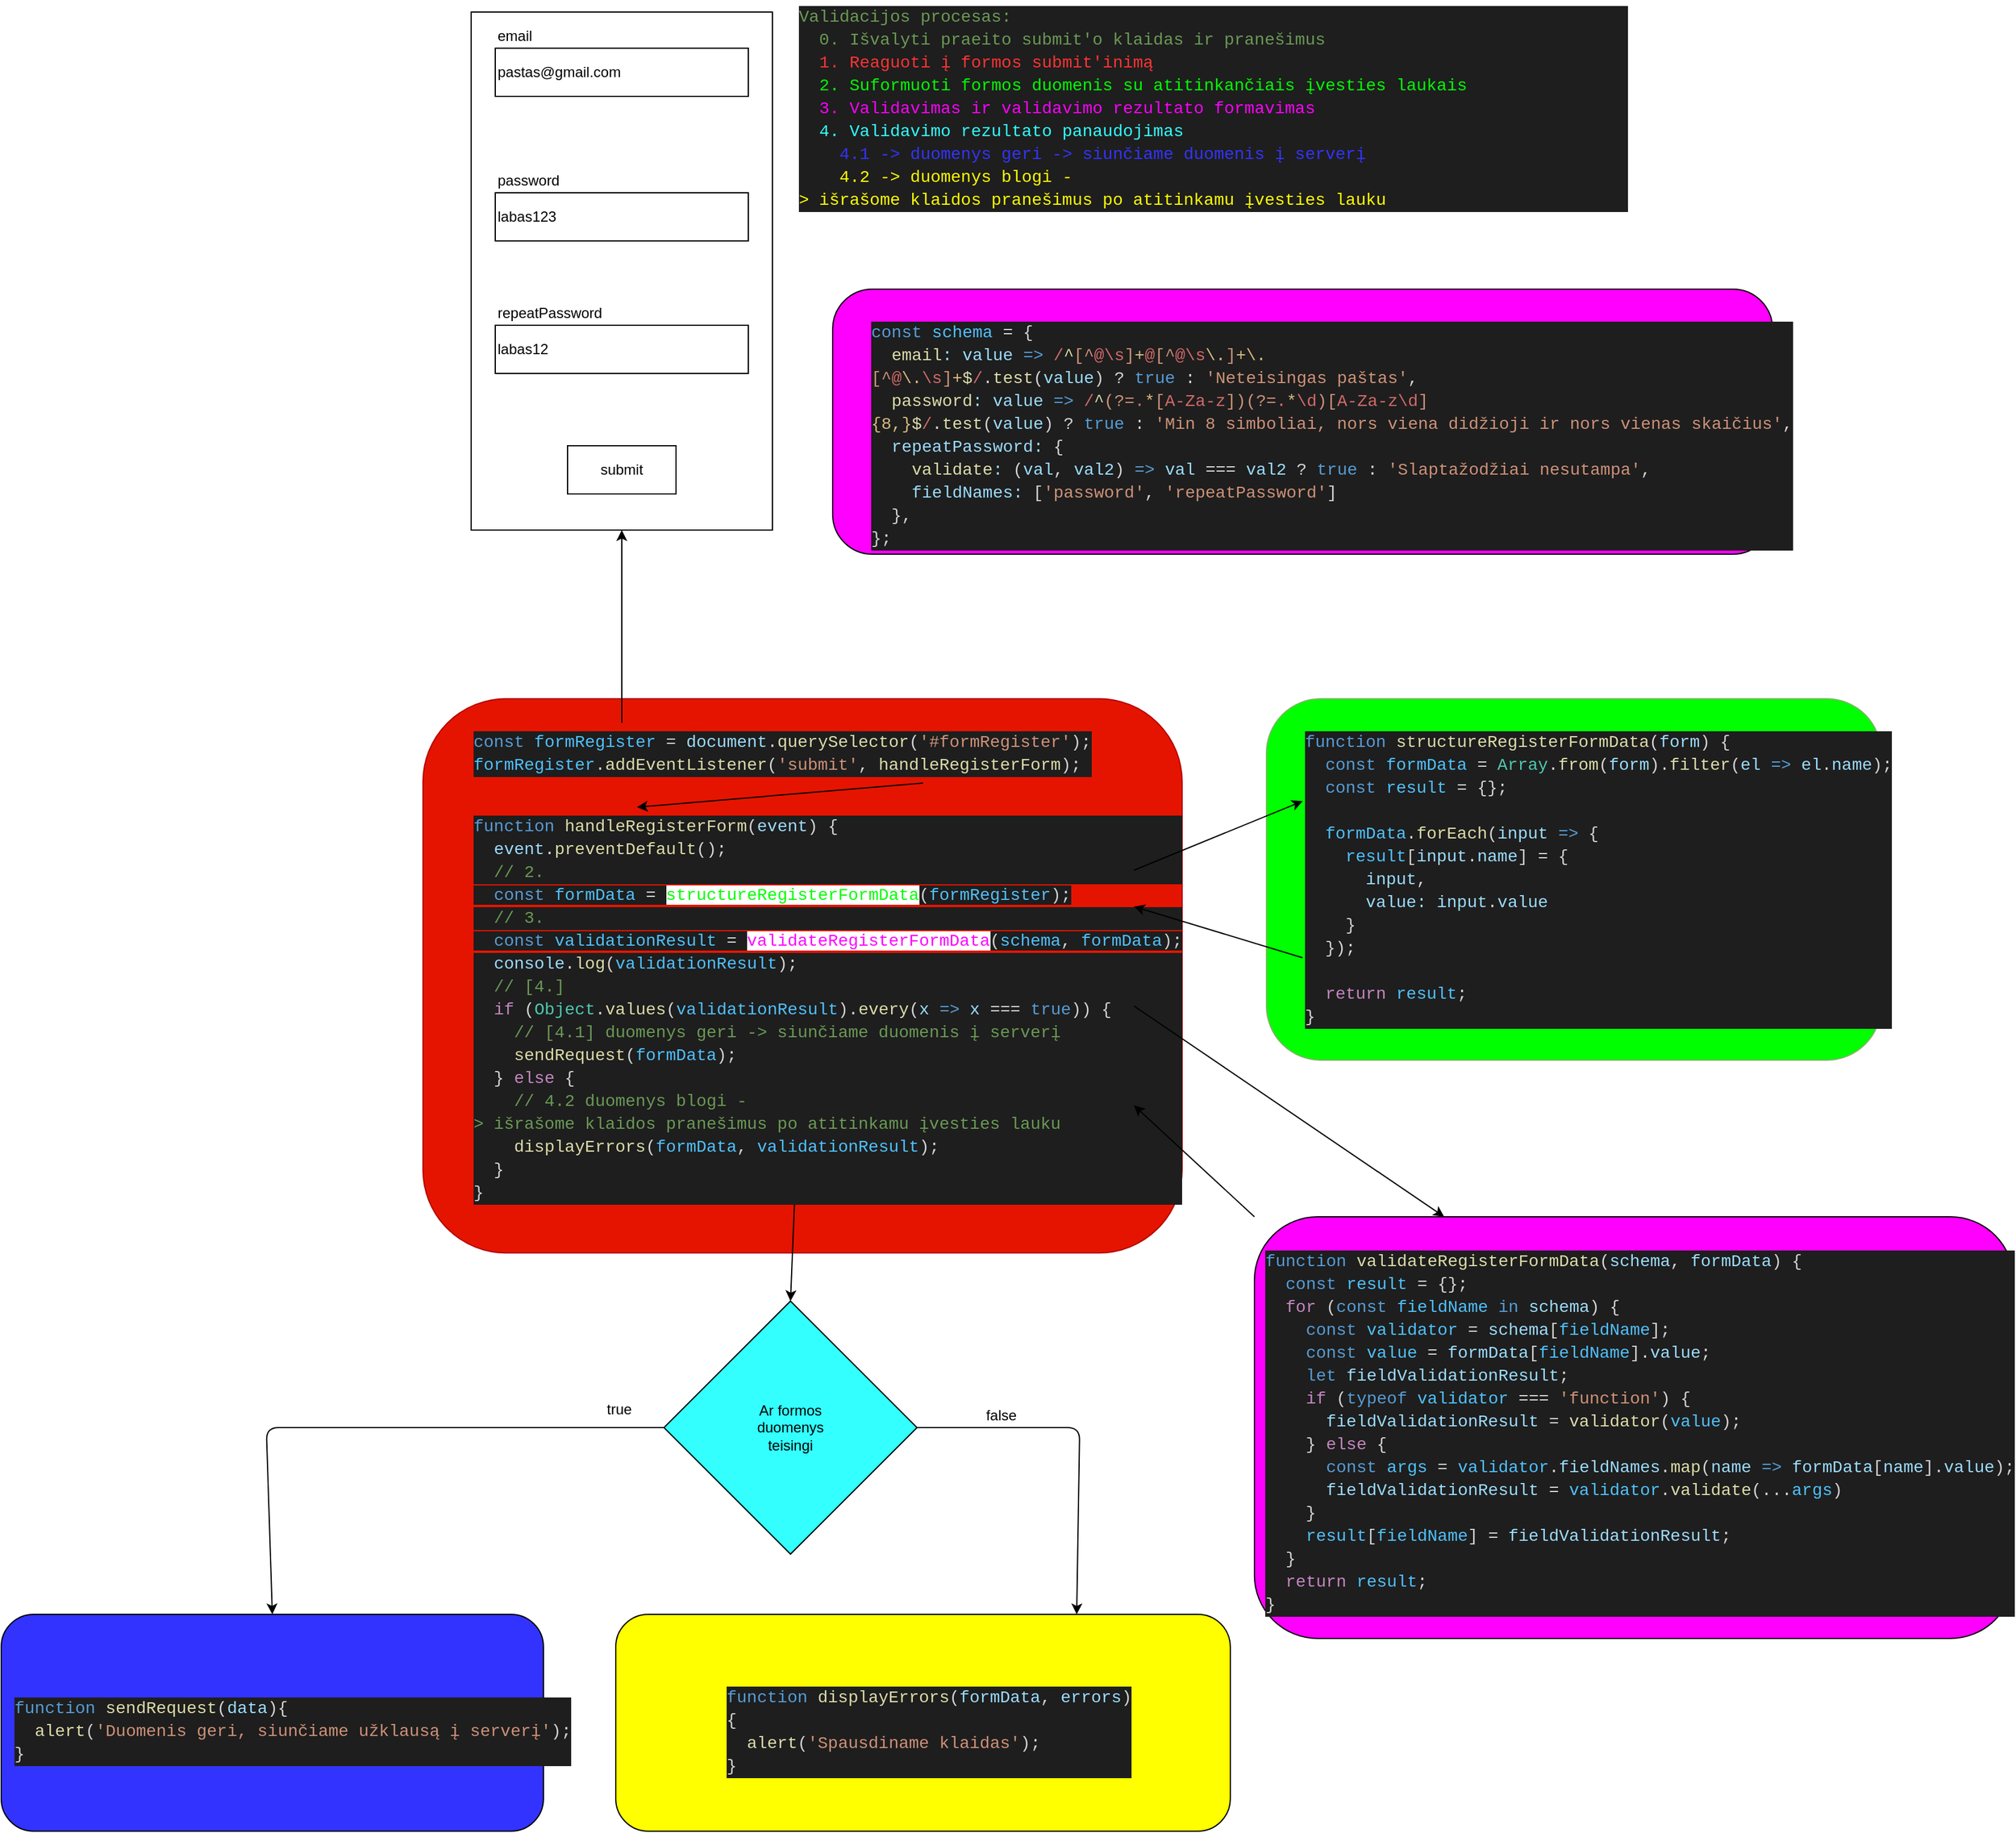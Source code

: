 <mxfile version="15.2.7" type="device"><diagram id="Q2Lhmofji_Phn634Ev6J" name="Page-1"><mxGraphModel dx="1831" dy="567" grid="1" gridSize="10" guides="1" tooltips="1" connect="1" arrows="1" fold="1" page="1" pageScale="1" pageWidth="850" pageHeight="1100" math="0" shadow="0"><root><mxCell id="0"/><mxCell id="1" parent="0"/><mxCell id="PFzauF6X3uhhz_FGIKOj-26" value="" style="rounded=1;whiteSpace=wrap;html=1;fillColor=#FF00FF;gradientColor=#FF00FF;align=left;" parent="1" vertex="1"><mxGeometry x="350" y="260" width="780" height="220" as="geometry"/></mxCell><mxCell id="PFzauF6X3uhhz_FGIKOj-20" value="" style="rounded=1;whiteSpace=wrap;html=1;align=left;fillColor=#00FF00;strokeColor=#82b366;gradientColor=#00FF00;" parent="1" vertex="1"><mxGeometry x="710" y="600" width="510" height="300" as="geometry"/></mxCell><mxCell id="PFzauF6X3uhhz_FGIKOj-18" value="" style="rounded=1;whiteSpace=wrap;html=1;align=left;fillColor=#e51400;strokeColor=#B20000;fontColor=#ffffff;" parent="1" vertex="1"><mxGeometry x="10" y="600" width="630" height="460" as="geometry"/></mxCell><mxCell id="PFzauF6X3uhhz_FGIKOj-1" value="" style="rounded=0;whiteSpace=wrap;html=1;" parent="1" vertex="1"><mxGeometry x="50" y="30" width="250" height="430" as="geometry"/></mxCell><mxCell id="PFzauF6X3uhhz_FGIKOj-2" value="pastas@gmail.com" style="rounded=0;whiteSpace=wrap;html=1;align=left;" parent="1" vertex="1"><mxGeometry x="70" y="60" width="210" height="40" as="geometry"/></mxCell><mxCell id="PFzauF6X3uhhz_FGIKOj-3" value="labas123" style="rounded=0;whiteSpace=wrap;html=1;align=left;" parent="1" vertex="1"><mxGeometry x="70" y="180" width="210" height="40" as="geometry"/></mxCell><mxCell id="PFzauF6X3uhhz_FGIKOj-4" value="labas12" style="rounded=0;whiteSpace=wrap;html=1;align=left;" parent="1" vertex="1"><mxGeometry x="70" y="290" width="210" height="40" as="geometry"/></mxCell><mxCell id="PFzauF6X3uhhz_FGIKOj-5" value="submit" style="rounded=0;whiteSpace=wrap;html=1;" parent="1" vertex="1"><mxGeometry x="130" y="390" width="90" height="40" as="geometry"/></mxCell><mxCell id="PFzauF6X3uhhz_FGIKOj-6" value="email" style="text;html=1;strokeColor=none;fillColor=none;align=left;verticalAlign=middle;whiteSpace=wrap;rounded=0;" parent="1" vertex="1"><mxGeometry x="70" y="40" width="95" height="20" as="geometry"/></mxCell><mxCell id="PFzauF6X3uhhz_FGIKOj-7" value="password" style="text;html=1;strokeColor=none;fillColor=none;align=left;verticalAlign=middle;whiteSpace=wrap;rounded=0;" parent="1" vertex="1"><mxGeometry x="70" y="160" width="95" height="20" as="geometry"/></mxCell><mxCell id="PFzauF6X3uhhz_FGIKOj-8" value="repeatPassword" style="text;html=1;strokeColor=none;fillColor=none;align=left;verticalAlign=middle;whiteSpace=wrap;rounded=0;" parent="1" vertex="1"><mxGeometry x="70" y="270" width="205" height="20" as="geometry"/></mxCell><mxCell id="PFzauF6X3uhhz_FGIKOj-12" value="&lt;div style=&quot;background-color: rgb(30 , 30 , 30) ; font-family: &amp;#34;consolas&amp;#34; , &amp;#34;courier new&amp;#34; , monospace ; font-size: 14px ; line-height: 19px&quot;&gt;&lt;div style=&quot;color: rgb(212 , 212 , 212)&quot;&gt;&lt;span style=&quot;color: #6a9955&quot;&gt;Validacijos&amp;nbsp;procesas:&lt;/span&gt;&lt;/div&gt;&lt;div style=&quot;color: rgb(212 , 212 , 212)&quot;&gt;&lt;span style=&quot;color: #6a9955&quot;&gt;&amp;nbsp;&amp;nbsp;0.&amp;nbsp;Išvalyti&amp;nbsp;praeito&amp;nbsp;submit'o&amp;nbsp;klaidas&amp;nbsp;ir&amp;nbsp;pranešimus&lt;/span&gt;&lt;/div&gt;&lt;div&gt;&lt;span style=&quot;color: rgb(106 , 153 , 85)&quot;&gt;&amp;nbsp;&amp;nbsp;&lt;/span&gt;&lt;font color=&quot;#ff3333&quot;&gt;1.&amp;nbsp;Reaguoti&amp;nbsp;į&amp;nbsp;formos&amp;nbsp;submit'inimą&lt;/font&gt;&lt;/div&gt;&lt;div&gt;&lt;span style=&quot;color: rgb(106 , 153 , 85)&quot;&gt;&amp;nbsp;&amp;nbsp;&lt;/span&gt;&lt;font color=&quot;#00ff00&quot;&gt;2.&amp;nbsp;Suformuoti&amp;nbsp;formos&amp;nbsp;duomenis&amp;nbsp;su&amp;nbsp;atitinkančiais&amp;nbsp;įvesties&amp;nbsp;laukais&lt;/font&gt;&lt;/div&gt;&lt;div&gt;&lt;span style=&quot;color: rgb(106 , 153 , 85)&quot;&gt;&amp;nbsp;&amp;nbsp;&lt;/span&gt;&lt;font color=&quot;#ff00ff&quot;&gt;3.&amp;nbsp;Validavimas&amp;nbsp;ir&amp;nbsp;validavimo&amp;nbsp;rezultato&amp;nbsp;formavimas&lt;/font&gt;&lt;/div&gt;&lt;div&gt;&lt;span style=&quot;color: rgb(106 , 153 , 85)&quot;&gt;&amp;nbsp;&amp;nbsp;&lt;/span&gt;&lt;font color=&quot;#33ffff&quot;&gt;4.&amp;nbsp;Validavimo&amp;nbsp;rezultato&amp;nbsp;panaudojimas&lt;/font&gt;&lt;/div&gt;&lt;div&gt;&lt;span style=&quot;color: rgb(106 , 153 , 85)&quot;&gt;&amp;nbsp;&amp;nbsp;&amp;nbsp;&amp;nbsp;&lt;/span&gt;&lt;font color=&quot;#3333ff&quot;&gt;4.1&amp;nbsp;-&amp;gt;&amp;nbsp;duomenys&amp;nbsp;geri&amp;nbsp;-&amp;gt;&amp;nbsp;siunčiame&amp;nbsp;duomenis&amp;nbsp;į&amp;nbsp;serverį&lt;/font&gt;&lt;/div&gt;&lt;div&gt;&lt;span style=&quot;color: rgb(106 , 153 , 85)&quot;&gt;&amp;nbsp;&amp;nbsp;&amp;nbsp;&amp;nbsp;&lt;/span&gt;&lt;font color=&quot;#ffff00&quot;&gt;4.2&amp;nbsp;-&amp;gt;&amp;nbsp;duomenys&amp;nbsp;blogi&amp;nbsp;-&amp;gt;&amp;nbsp;išrašome&amp;nbsp;klaidos&amp;nbsp;pranešimus&amp;nbsp;po&amp;nbsp;atitinkamu&amp;nbsp;įvesties&amp;nbsp;lauku&lt;/font&gt;&lt;span style=&quot;color: rgb(106 , 153 , 85)&quot;&gt;&amp;nbsp;&lt;/span&gt;&lt;/div&gt;&lt;/div&gt;" style="text;html=1;strokeColor=none;fillColor=none;align=left;verticalAlign=middle;whiteSpace=wrap;rounded=0;" parent="1" vertex="1"><mxGeometry x="320" y="20" width="690" height="180" as="geometry"/></mxCell><mxCell id="PFzauF6X3uhhz_FGIKOj-14" value="&lt;div style=&quot;color: rgb(212, 212, 212); background-color: rgb(30, 30, 30); font-family: consolas, &amp;quot;courier new&amp;quot;, monospace; font-weight: normal; font-size: 14px; line-height: 19px;&quot;&gt;&lt;div&gt;&lt;span style=&quot;color: #569cd6&quot;&gt;const&lt;/span&gt;&lt;span style=&quot;color: #d4d4d4&quot;&gt;&amp;nbsp;&lt;/span&gt;&lt;span style=&quot;color: #4fc1ff&quot;&gt;formRegister&lt;/span&gt;&lt;span style=&quot;color: #d4d4d4&quot;&gt;&amp;nbsp;=&amp;nbsp;&lt;/span&gt;&lt;span style=&quot;color: #9cdcfe&quot;&gt;document&lt;/span&gt;&lt;span style=&quot;color: #d4d4d4&quot;&gt;.&lt;/span&gt;&lt;span style=&quot;color: #dcdcaa&quot;&gt;querySelector&lt;/span&gt;&lt;span style=&quot;color: #d4d4d4&quot;&gt;(&lt;/span&gt;&lt;span style=&quot;color: #ce9178&quot;&gt;'#formRegister'&lt;/span&gt;&lt;span style=&quot;color: #d4d4d4&quot;&gt;);&lt;/span&gt;&lt;/div&gt;&lt;div&gt;&lt;span style=&quot;color: #4fc1ff&quot;&gt;formRegister&lt;/span&gt;&lt;span style=&quot;color: #d4d4d4&quot;&gt;.&lt;/span&gt;&lt;span style=&quot;color: #dcdcaa&quot;&gt;addEventListener&lt;/span&gt;&lt;span style=&quot;color: #d4d4d4&quot;&gt;(&lt;/span&gt;&lt;span style=&quot;color: #ce9178&quot;&gt;'submit'&lt;/span&gt;&lt;span style=&quot;color: #d4d4d4&quot;&gt;,&amp;nbsp;&lt;/span&gt;&lt;span style=&quot;color: #dcdcaa&quot;&gt;handleRegisterForm&lt;/span&gt;&lt;span style=&quot;color: #d4d4d4&quot;&gt;);&lt;/span&gt;&lt;/div&gt;&lt;/div&gt;" style="text;whiteSpace=wrap;html=1;" parent="1" vertex="1"><mxGeometry x="50" y="620" width="500" height="50" as="geometry"/></mxCell><mxCell id="PFzauF6X3uhhz_FGIKOj-15" value="" style="endArrow=classic;html=1;entryX=0.5;entryY=1;entryDx=0;entryDy=0;exitX=0.25;exitY=0;exitDx=0;exitDy=0;" parent="1" source="PFzauF6X3uhhz_FGIKOj-14" target="PFzauF6X3uhhz_FGIKOj-1" edge="1"><mxGeometry width="50" height="50" relative="1" as="geometry"><mxPoint x="600" y="320" as="sourcePoint"/><mxPoint x="650" y="270" as="targetPoint"/></mxGeometry></mxCell><mxCell id="PFzauF6X3uhhz_FGIKOj-16" value="&lt;div style=&quot;font-family: &amp;#34;consolas&amp;#34; , &amp;#34;courier new&amp;#34; , monospace ; font-weight: normal ; font-size: 14px ; line-height: 19px&quot;&gt;&lt;div style=&quot;color: rgb(212 , 212 , 212) ; background-color: rgb(30 , 30 , 30)&quot;&gt;&lt;span style=&quot;color: #569cd6&quot;&gt;function&lt;/span&gt;&lt;span style=&quot;color: #d4d4d4&quot;&gt;&amp;nbsp;&lt;/span&gt;&lt;span style=&quot;color: #dcdcaa&quot;&gt;handleRegisterForm&lt;/span&gt;&lt;span style=&quot;color: #d4d4d4&quot;&gt;(&lt;/span&gt;&lt;span style=&quot;color: #9cdcfe&quot;&gt;event&lt;/span&gt;&lt;span style=&quot;color: #d4d4d4&quot;&gt;)&amp;nbsp;{&lt;/span&gt;&lt;/div&gt;&lt;div style=&quot;color: rgb(212 , 212 , 212) ; background-color: rgb(30 , 30 , 30)&quot;&gt;&lt;span style=&quot;color: #d4d4d4&quot;&gt;&amp;nbsp;&amp;nbsp;&lt;/span&gt;&lt;span style=&quot;color: #9cdcfe&quot;&gt;event&lt;/span&gt;&lt;span style=&quot;color: #d4d4d4&quot;&gt;.&lt;/span&gt;&lt;span style=&quot;color: #dcdcaa&quot;&gt;preventDefault&lt;/span&gt;&lt;span style=&quot;color: #d4d4d4&quot;&gt;();&lt;/span&gt;&lt;/div&gt;&lt;div style=&quot;color: rgb(212 , 212 , 212) ; background-color: rgb(30 , 30 , 30)&quot;&gt;&lt;span style=&quot;color: #d4d4d4&quot;&gt;&amp;nbsp;&amp;nbsp;&lt;/span&gt;&lt;span style=&quot;color: #6a9955&quot;&gt;//&amp;nbsp;2.&lt;/span&gt;&lt;/div&gt;&lt;div&gt;&lt;span style=&quot;color: rgb(212 , 212 , 212) ; background-color: rgb(30 , 30 , 30)&quot;&gt;&amp;nbsp;&amp;nbsp;&lt;/span&gt;&lt;span style=&quot;color: rgb(86 , 156 , 214) ; background-color: rgb(30 , 30 , 30)&quot;&gt;const&lt;/span&gt;&lt;span style=&quot;color: rgb(212 , 212 , 212) ; background-color: rgb(30 , 30 , 30)&quot;&gt;&amp;nbsp;&lt;/span&gt;&lt;span style=&quot;color: rgb(79 , 193 , 255) ; background-color: rgb(30 , 30 , 30)&quot;&gt;formData&lt;/span&gt;&lt;span style=&quot;color: rgb(212 , 212 , 212) ; background-color: rgb(30 , 30 , 30)&quot;&gt;&amp;nbsp;=&amp;nbsp;&lt;/span&gt;&lt;span style=&quot;background-color: rgb(255 , 255 , 255)&quot;&gt;&lt;font color=&quot;#00ff00&quot;&gt;structureRegisterFormData&lt;/font&gt;&lt;/span&gt;&lt;span style=&quot;color: rgb(212 , 212 , 212) ; background-color: rgb(30 , 30 , 30)&quot;&gt;(&lt;/span&gt;&lt;span style=&quot;color: rgb(79 , 193 , 255) ; background-color: rgb(30 , 30 , 30)&quot;&gt;formRegister&lt;/span&gt;&lt;span style=&quot;color: rgb(212 , 212 , 212) ; background-color: rgb(30 , 30 , 30)&quot;&gt;);&lt;/span&gt;&lt;/div&gt;&lt;div style=&quot;color: rgb(212 , 212 , 212) ; background-color: rgb(30 , 30 , 30)&quot;&gt;&lt;span style=&quot;color: #d4d4d4&quot;&gt;&amp;nbsp;&amp;nbsp;&lt;/span&gt;&lt;span style=&quot;color: #6a9955&quot;&gt;//&amp;nbsp;3.&amp;nbsp;&lt;/span&gt;&lt;/div&gt;&lt;div&gt;&lt;span style=&quot;color: rgb(212 , 212 , 212) ; background-color: rgb(30 , 30 , 30)&quot;&gt;&amp;nbsp;&amp;nbsp;&lt;/span&gt;&lt;span style=&quot;color: rgb(86 , 156 , 214) ; background-color: rgb(30 , 30 , 30)&quot;&gt;const&lt;/span&gt;&lt;span style=&quot;color: rgb(212 , 212 , 212) ; background-color: rgb(30 , 30 , 30)&quot;&gt;&amp;nbsp;&lt;/span&gt;&lt;span style=&quot;color: rgb(79 , 193 , 255) ; background-color: rgb(30 , 30 , 30)&quot;&gt;validationResult&lt;/span&gt;&lt;span style=&quot;color: rgb(212 , 212 , 212) ; background-color: rgb(30 , 30 , 30)&quot;&gt;&amp;nbsp;=&amp;nbsp;&lt;/span&gt;&lt;span style=&quot;background-color: rgb(255 , 255 , 255)&quot;&gt;&lt;font color=&quot;#ff00ff&quot;&gt;validateRegisterFormData&lt;/font&gt;&lt;/span&gt;&lt;span style=&quot;color: rgb(212 , 212 , 212) ; background-color: rgb(30 , 30 , 30)&quot;&gt;(&lt;/span&gt;&lt;span style=&quot;color: rgb(79 , 193 , 255) ; background-color: rgb(30 , 30 , 30)&quot;&gt;schema&lt;/span&gt;&lt;span style=&quot;color: rgb(212 , 212 , 212) ; background-color: rgb(30 , 30 , 30)&quot;&gt;,&amp;nbsp;&lt;/span&gt;&lt;span style=&quot;color: rgb(79 , 193 , 255) ; background-color: rgb(30 , 30 , 30)&quot;&gt;formData&lt;/span&gt;&lt;span style=&quot;color: rgb(212 , 212 , 212) ; background-color: rgb(30 , 30 , 30)&quot;&gt;);&lt;/span&gt;&lt;/div&gt;&lt;div style=&quot;color: rgb(212 , 212 , 212) ; background-color: rgb(30 , 30 , 30)&quot;&gt;&lt;span style=&quot;color: #d4d4d4&quot;&gt;&amp;nbsp;&amp;nbsp;&lt;/span&gt;&lt;span style=&quot;color: #9cdcfe&quot;&gt;console&lt;/span&gt;&lt;span style=&quot;color: #d4d4d4&quot;&gt;.&lt;/span&gt;&lt;span style=&quot;color: #dcdcaa&quot;&gt;log&lt;/span&gt;&lt;span style=&quot;color: #d4d4d4&quot;&gt;(&lt;/span&gt;&lt;span style=&quot;color: #4fc1ff&quot;&gt;validationResult&lt;/span&gt;&lt;span style=&quot;color: #d4d4d4&quot;&gt;);&lt;/span&gt;&lt;/div&gt;&lt;div style=&quot;color: rgb(212 , 212 , 212) ; background-color: rgb(30 , 30 , 30)&quot;&gt;&lt;span style=&quot;color: #d4d4d4&quot;&gt;&amp;nbsp;&amp;nbsp;&lt;/span&gt;&lt;span style=&quot;color: #6a9955&quot;&gt;//&amp;nbsp;[4.]&lt;/span&gt;&lt;/div&gt;&lt;div style=&quot;color: rgb(212 , 212 , 212) ; background-color: rgb(30 , 30 , 30)&quot;&gt;&lt;span style=&quot;color: #d4d4d4&quot;&gt;&amp;nbsp;&amp;nbsp;&lt;/span&gt;&lt;span style=&quot;font-family: &amp;#34;consolas&amp;#34; , &amp;#34;courier new&amp;#34; , monospace ; color: rgb(197 , 134 , 192)&quot;&gt;if&lt;/span&gt;&lt;span style=&quot;font-family: &amp;#34;consolas&amp;#34; , &amp;#34;courier new&amp;#34; , monospace&quot;&gt;&amp;nbsp;(&lt;/span&gt;&lt;span style=&quot;font-family: &amp;#34;consolas&amp;#34; , &amp;#34;courier new&amp;#34; , monospace ; color: rgb(78 , 201 , 176)&quot;&gt;Object&lt;/span&gt;&lt;span style=&quot;font-family: &amp;#34;consolas&amp;#34; , &amp;#34;courier new&amp;#34; , monospace&quot;&gt;.&lt;/span&gt;&lt;span style=&quot;font-family: &amp;#34;consolas&amp;#34; , &amp;#34;courier new&amp;#34; , monospace ; color: rgb(220 , 220 , 170)&quot;&gt;values&lt;/span&gt;&lt;span style=&quot;font-family: &amp;#34;consolas&amp;#34; , &amp;#34;courier new&amp;#34; , monospace&quot;&gt;(&lt;/span&gt;&lt;span style=&quot;font-family: &amp;#34;consolas&amp;#34; , &amp;#34;courier new&amp;#34; , monospace ; color: rgb(79 , 193 , 255)&quot;&gt;validationResult&lt;/span&gt;&lt;span style=&quot;font-family: &amp;#34;consolas&amp;#34; , &amp;#34;courier new&amp;#34; , monospace&quot;&gt;).&lt;/span&gt;&lt;span style=&quot;font-family: &amp;#34;consolas&amp;#34; , &amp;#34;courier new&amp;#34; , monospace ; color: rgb(220 , 220 , 170)&quot;&gt;every&lt;/span&gt;&lt;span style=&quot;font-family: &amp;#34;consolas&amp;#34; , &amp;#34;courier new&amp;#34; , monospace&quot;&gt;(&lt;/span&gt;&lt;span style=&quot;font-family: &amp;#34;consolas&amp;#34; , &amp;#34;courier new&amp;#34; , monospace ; color: rgb(156 , 220 , 254)&quot;&gt;x&lt;/span&gt;&lt;span style=&quot;font-family: &amp;#34;consolas&amp;#34; , &amp;#34;courier new&amp;#34; , monospace&quot;&gt;&amp;nbsp;&lt;/span&gt;&lt;span style=&quot;font-family: &amp;#34;consolas&amp;#34; , &amp;#34;courier new&amp;#34; , monospace ; color: rgb(86 , 156 , 214)&quot;&gt;=&amp;gt;&lt;/span&gt;&lt;span style=&quot;font-family: &amp;#34;consolas&amp;#34; , &amp;#34;courier new&amp;#34; , monospace&quot;&gt;&amp;nbsp;&lt;/span&gt;&lt;span style=&quot;font-family: &amp;#34;consolas&amp;#34; , &amp;#34;courier new&amp;#34; , monospace ; color: rgb(156 , 220 , 254)&quot;&gt;x&lt;/span&gt;&lt;span style=&quot;font-family: &amp;#34;consolas&amp;#34; , &amp;#34;courier new&amp;#34; , monospace&quot;&gt;&amp;nbsp;===&amp;nbsp;&lt;/span&gt;&lt;span style=&quot;font-family: &amp;#34;consolas&amp;#34; , &amp;#34;courier new&amp;#34; , monospace ; color: rgb(86 , 156 , 214)&quot;&gt;true&lt;/span&gt;&lt;span style=&quot;font-family: &amp;#34;consolas&amp;#34; , &amp;#34;courier new&amp;#34; , monospace&quot;&gt;))&amp;nbsp;{&lt;/span&gt;&lt;/div&gt;&lt;div style=&quot;color: rgb(212 , 212 , 212) ; background-color: rgb(30 , 30 , 30) ; font-family: &amp;#34;consolas&amp;#34; , &amp;#34;courier new&amp;#34; , monospace ; line-height: 19px&quot;&gt;&lt;div&gt;&amp;nbsp;&amp;nbsp;&amp;nbsp;&amp;nbsp;&lt;span style=&quot;color: #6a9955&quot;&gt;//&amp;nbsp;[4.1]&amp;nbsp;duomenys&amp;nbsp;geri&amp;nbsp;-&amp;gt;&amp;nbsp;siunčiame&amp;nbsp;duomenis&amp;nbsp;į&amp;nbsp;serverį&lt;/span&gt;&lt;/div&gt;&lt;div&gt;&amp;nbsp;&amp;nbsp;&amp;nbsp;&amp;nbsp;&lt;span style=&quot;color: #dcdcaa&quot;&gt;sendRequest&lt;/span&gt;(&lt;span style=&quot;color: #4fc1ff&quot;&gt;formData&lt;/span&gt;);&lt;/div&gt;&lt;div&gt;&amp;nbsp;&amp;nbsp;}&amp;nbsp;&lt;span style=&quot;color: #c586c0&quot;&gt;else&lt;/span&gt;&amp;nbsp;{&lt;/div&gt;&lt;div&gt;&amp;nbsp;&amp;nbsp;&amp;nbsp;&amp;nbsp;&lt;span style=&quot;color: #6a9955&quot;&gt;//&amp;nbsp;4.2&amp;nbsp;duomenys&amp;nbsp;blogi&amp;nbsp;-&amp;gt;&amp;nbsp;išrašome&amp;nbsp;klaidos&amp;nbsp;pranešimus&amp;nbsp;po&amp;nbsp;atitinkamu&amp;nbsp;įvesties&amp;nbsp;lauku&amp;nbsp;&lt;/span&gt;&lt;/div&gt;&lt;div&gt;&amp;nbsp;&amp;nbsp;&amp;nbsp;&amp;nbsp;&lt;span style=&quot;color: #dcdcaa&quot;&gt;displayErrors&lt;/span&gt;(&lt;span style=&quot;color: #4fc1ff&quot;&gt;formData&lt;/span&gt;,&amp;nbsp;&lt;span style=&quot;color: #4fc1ff&quot;&gt;validationResult&lt;/span&gt;);&lt;/div&gt;&lt;/div&gt;&lt;div style=&quot;color: rgb(212 , 212 , 212) ; background-color: rgb(30 , 30 , 30)&quot;&gt;&lt;span style=&quot;font-family: &amp;#34;consolas&amp;#34; , &amp;#34;courier new&amp;#34; , monospace&quot;&gt;&amp;nbsp;&amp;nbsp;}&lt;/span&gt;&lt;/div&gt;&lt;div style=&quot;color: rgb(212 , 212 , 212) ; background-color: rgb(30 , 30 , 30)&quot;&gt;&lt;span style=&quot;font-family: &amp;#34;consolas&amp;#34; , &amp;#34;courier new&amp;#34; , monospace&quot;&gt;}&lt;/span&gt;&lt;/div&gt;&lt;/div&gt;" style="text;whiteSpace=wrap;html=1;" parent="1" vertex="1"><mxGeometry x="50" y="690" width="550" height="330" as="geometry"/></mxCell><mxCell id="PFzauF6X3uhhz_FGIKOj-17" value="" style="endArrow=classic;html=1;exitX=0.75;exitY=1;exitDx=0;exitDy=0;entryX=0.25;entryY=0;entryDx=0;entryDy=0;" parent="1" source="PFzauF6X3uhhz_FGIKOj-14" target="PFzauF6X3uhhz_FGIKOj-16" edge="1"><mxGeometry width="50" height="50" relative="1" as="geometry"><mxPoint x="550" y="560" as="sourcePoint"/><mxPoint x="470" y="320" as="targetPoint"/><Array as="points"/></mxGeometry></mxCell><mxCell id="PFzauF6X3uhhz_FGIKOj-19" value="&lt;div style=&quot;color: rgb(212, 212, 212); background-color: rgb(30, 30, 30); font-family: consolas, &amp;quot;courier new&amp;quot;, monospace; font-weight: normal; font-size: 14px; line-height: 19px;&quot;&gt;&lt;div&gt;&lt;span style=&quot;color: #569cd6&quot;&gt;function&lt;/span&gt;&lt;span style=&quot;color: #d4d4d4&quot;&gt;&amp;nbsp;&lt;/span&gt;&lt;span style=&quot;color: #dcdcaa&quot;&gt;structureRegisterFormData&lt;/span&gt;&lt;span style=&quot;color: #d4d4d4&quot;&gt;(&lt;/span&gt;&lt;span style=&quot;color: #9cdcfe&quot;&gt;form&lt;/span&gt;&lt;span style=&quot;color: #d4d4d4&quot;&gt;)&amp;nbsp;{&lt;/span&gt;&lt;/div&gt;&lt;div&gt;&lt;span style=&quot;color: #d4d4d4&quot;&gt;&amp;nbsp;&amp;nbsp;&lt;/span&gt;&lt;span style=&quot;color: #569cd6&quot;&gt;const&lt;/span&gt;&lt;span style=&quot;color: #d4d4d4&quot;&gt;&amp;nbsp;&lt;/span&gt;&lt;span style=&quot;color: #4fc1ff&quot;&gt;formData&lt;/span&gt;&lt;span style=&quot;color: #d4d4d4&quot;&gt;&amp;nbsp;=&amp;nbsp;&lt;/span&gt;&lt;span style=&quot;color: #4ec9b0&quot;&gt;Array&lt;/span&gt;&lt;span style=&quot;color: #d4d4d4&quot;&gt;.&lt;/span&gt;&lt;span style=&quot;color: #dcdcaa&quot;&gt;from&lt;/span&gt;&lt;span style=&quot;color: #d4d4d4&quot;&gt;(&lt;/span&gt;&lt;span style=&quot;color: #9cdcfe&quot;&gt;form&lt;/span&gt;&lt;span style=&quot;color: #d4d4d4&quot;&gt;).&lt;/span&gt;&lt;span style=&quot;color: #dcdcaa&quot;&gt;filter&lt;/span&gt;&lt;span style=&quot;color: #d4d4d4&quot;&gt;(&lt;/span&gt;&lt;span style=&quot;color: #9cdcfe&quot;&gt;el&lt;/span&gt;&lt;span style=&quot;color: #d4d4d4&quot;&gt;&amp;nbsp;&lt;/span&gt;&lt;span style=&quot;color: #569cd6&quot;&gt;=&amp;gt;&lt;/span&gt;&lt;span style=&quot;color: #d4d4d4&quot;&gt;&amp;nbsp;&lt;/span&gt;&lt;span style=&quot;color: #9cdcfe&quot;&gt;el&lt;/span&gt;&lt;span style=&quot;color: #d4d4d4&quot;&gt;.&lt;/span&gt;&lt;span style=&quot;color: #9cdcfe&quot;&gt;name&lt;/span&gt;&lt;span style=&quot;color: #d4d4d4&quot;&gt;);&lt;/span&gt;&lt;/div&gt;&lt;div&gt;&lt;span style=&quot;color: #d4d4d4&quot;&gt;&amp;nbsp;&amp;nbsp;&lt;/span&gt;&lt;span style=&quot;color: #569cd6&quot;&gt;const&lt;/span&gt;&lt;span style=&quot;color: #d4d4d4&quot;&gt;&amp;nbsp;&lt;/span&gt;&lt;span style=&quot;color: #4fc1ff&quot;&gt;result&lt;/span&gt;&lt;span style=&quot;color: #d4d4d4&quot;&gt;&amp;nbsp;=&amp;nbsp;{};&lt;/span&gt;&lt;/div&gt;&lt;br&gt;&lt;div&gt;&lt;span style=&quot;color: #d4d4d4&quot;&gt;&amp;nbsp;&amp;nbsp;&lt;/span&gt;&lt;span style=&quot;color: #4fc1ff&quot;&gt;formData&lt;/span&gt;&lt;span style=&quot;color: #d4d4d4&quot;&gt;.&lt;/span&gt;&lt;span style=&quot;color: #dcdcaa&quot;&gt;forEach&lt;/span&gt;&lt;span style=&quot;color: #d4d4d4&quot;&gt;(&lt;/span&gt;&lt;span style=&quot;color: #9cdcfe&quot;&gt;input&lt;/span&gt;&lt;span style=&quot;color: #d4d4d4&quot;&gt;&amp;nbsp;&lt;/span&gt;&lt;span style=&quot;color: #569cd6&quot;&gt;=&amp;gt;&lt;/span&gt;&lt;span style=&quot;color: #d4d4d4&quot;&gt;&amp;nbsp;{&lt;/span&gt;&lt;/div&gt;&lt;div&gt;&lt;span style=&quot;color: #d4d4d4&quot;&gt;&amp;nbsp;&amp;nbsp;&amp;nbsp;&amp;nbsp;&lt;/span&gt;&lt;span style=&quot;color: #4fc1ff&quot;&gt;result&lt;/span&gt;&lt;span style=&quot;color: #d4d4d4&quot;&gt;[&lt;/span&gt;&lt;span style=&quot;color: #9cdcfe&quot;&gt;input&lt;/span&gt;&lt;span style=&quot;color: #d4d4d4&quot;&gt;.&lt;/span&gt;&lt;span style=&quot;color: #9cdcfe&quot;&gt;name&lt;/span&gt;&lt;span style=&quot;color: #d4d4d4&quot;&gt;]&amp;nbsp;=&amp;nbsp;{&lt;/span&gt;&lt;/div&gt;&lt;div&gt;&lt;span style=&quot;color: #d4d4d4&quot;&gt;&amp;nbsp;&amp;nbsp;&amp;nbsp;&amp;nbsp;&amp;nbsp;&amp;nbsp;&lt;/span&gt;&lt;span style=&quot;color: #9cdcfe&quot;&gt;input&lt;/span&gt;&lt;span style=&quot;color: #d4d4d4&quot;&gt;,&lt;/span&gt;&lt;/div&gt;&lt;div&gt;&lt;span style=&quot;color: #d4d4d4&quot;&gt;&amp;nbsp;&amp;nbsp;&amp;nbsp;&amp;nbsp;&amp;nbsp;&amp;nbsp;&lt;/span&gt;&lt;span style=&quot;color: #9cdcfe&quot;&gt;value&lt;/span&gt;&lt;span style=&quot;color: #9cdcfe&quot;&gt;:&lt;/span&gt;&lt;span style=&quot;color: #d4d4d4&quot;&gt;&amp;nbsp;&lt;/span&gt;&lt;span style=&quot;color: #9cdcfe&quot;&gt;input&lt;/span&gt;&lt;span style=&quot;color: #d4d4d4&quot;&gt;.&lt;/span&gt;&lt;span style=&quot;color: #9cdcfe&quot;&gt;value&lt;/span&gt;&lt;/div&gt;&lt;div&gt;&lt;span style=&quot;color: #d4d4d4&quot;&gt;&amp;nbsp;&amp;nbsp;&amp;nbsp;&amp;nbsp;}&lt;/span&gt;&lt;/div&gt;&lt;div&gt;&lt;span style=&quot;color: #d4d4d4&quot;&gt;&amp;nbsp;&amp;nbsp;});&lt;/span&gt;&lt;/div&gt;&lt;br&gt;&lt;div&gt;&lt;span style=&quot;color: #d4d4d4&quot;&gt;&amp;nbsp;&amp;nbsp;&lt;/span&gt;&lt;span style=&quot;color: #c586c0&quot;&gt;return&lt;/span&gt;&lt;span style=&quot;color: #d4d4d4&quot;&gt;&amp;nbsp;&lt;/span&gt;&lt;span style=&quot;color: #4fc1ff&quot;&gt;result&lt;/span&gt;&lt;span style=&quot;color: #d4d4d4&quot;&gt;;&lt;/span&gt;&lt;/div&gt;&lt;div&gt;&lt;span style=&quot;color: #d4d4d4&quot;&gt;}&lt;/span&gt;&lt;/div&gt;&lt;/div&gt;" style="text;whiteSpace=wrap;html=1;" parent="1" vertex="1"><mxGeometry x="740" y="620" width="470" height="260" as="geometry"/></mxCell><mxCell id="PFzauF6X3uhhz_FGIKOj-21" value="" style="endArrow=classic;html=1;entryX=0;entryY=0.25;entryDx=0;entryDy=0;" parent="1" source="PFzauF6X3uhhz_FGIKOj-16" target="PFzauF6X3uhhz_FGIKOj-19" edge="1"><mxGeometry width="50" height="50" relative="1" as="geometry"><mxPoint x="640" y="560" as="sourcePoint"/><mxPoint x="690" y="510" as="targetPoint"/></mxGeometry></mxCell><mxCell id="PFzauF6X3uhhz_FGIKOj-22" value="" style="endArrow=classic;html=1;exitX=0;exitY=0.75;exitDx=0;exitDy=0;entryX=1;entryY=0.25;entryDx=0;entryDy=0;" parent="1" source="PFzauF6X3uhhz_FGIKOj-19" target="PFzauF6X3uhhz_FGIKOj-16" edge="1"><mxGeometry width="50" height="50" relative="1" as="geometry"><mxPoint x="770" y="1050" as="sourcePoint"/><mxPoint x="820" y="1000" as="targetPoint"/></mxGeometry></mxCell><mxCell id="PFzauF6X3uhhz_FGIKOj-23" value="&lt;br&gt;&lt;br&gt;" style="rounded=1;whiteSpace=wrap;html=1;fillColor=#FF00FF;align=left;gradientColor=#FF00FF;" parent="1" vertex="1"><mxGeometry x="700" y="1030" width="630" height="350" as="geometry"/></mxCell><mxCell id="PFzauF6X3uhhz_FGIKOj-24" value="&#10;&#10;&lt;br style=&quot;color: rgb(0, 0, 0); font-family: helvetica; font-size: 12px; font-style: normal; font-weight: 400; letter-spacing: normal; text-align: left; text-indent: 0px; text-transform: none; word-spacing: 0px; background-color: rgb(248, 249, 250);&quot;&gt;&lt;br style=&quot;color: rgb(0, 0, 0); font-family: helvetica; font-size: 12px; font-style: normal; font-weight: 400; letter-spacing: normal; text-align: left; text-indent: 0px; text-transform: none; word-spacing: 0px; background-color: rgb(248, 249, 250);&quot;&gt;&lt;div style=&quot;font-style: normal; font-weight: normal; letter-spacing: normal; text-align: left; text-indent: 0px; text-transform: none; word-spacing: 0px; color: rgb(212, 212, 212); background-color: rgb(30, 30, 30); font-family: consolas, &amp;quot;courier new&amp;quot;, monospace; font-size: 14px; line-height: 19px;&quot;&gt;&lt;div&gt;&lt;span style=&quot;color: rgb(86 , 156 , 214)&quot;&gt;function&lt;/span&gt;&lt;span style=&quot;color: rgb(212 , 212 , 212)&quot;&gt;&amp;nbsp;&lt;/span&gt;&lt;span style=&quot;color: rgb(220 , 220 , 170)&quot;&gt;validateRegisterFormData&lt;/span&gt;&lt;span style=&quot;color: rgb(212 , 212 , 212)&quot;&gt;(&lt;/span&gt;&lt;span style=&quot;color: rgb(156 , 220 , 254)&quot;&gt;schema&lt;/span&gt;&lt;span style=&quot;color: rgb(212 , 212 , 212)&quot;&gt;,&amp;nbsp;&lt;/span&gt;&lt;span style=&quot;color: rgb(156 , 220 , 254)&quot;&gt;formData&lt;/span&gt;&lt;span style=&quot;color: rgb(212 , 212 , 212)&quot;&gt;)&amp;nbsp;{&lt;/span&gt;&lt;/div&gt;&lt;div&gt;&lt;span style=&quot;color: rgb(212 , 212 , 212)&quot;&gt;&amp;nbsp;&amp;nbsp;&lt;/span&gt;&lt;span style=&quot;color: rgb(86 , 156 , 214)&quot;&gt;const&lt;/span&gt;&lt;span style=&quot;color: rgb(212 , 212 , 212)&quot;&gt;&amp;nbsp;&lt;/span&gt;&lt;span style=&quot;color: rgb(79 , 193 , 255)&quot;&gt;result&lt;/span&gt;&lt;span style=&quot;color: rgb(212 , 212 , 212)&quot;&gt;&amp;nbsp;=&amp;nbsp;{};&lt;/span&gt;&lt;/div&gt;&lt;div&gt;&lt;span style=&quot;color: rgb(212 , 212 , 212)&quot;&gt;&amp;nbsp;&amp;nbsp;&lt;/span&gt;&lt;span style=&quot;color: rgb(197 , 134 , 192)&quot;&gt;for&lt;/span&gt;&lt;span style=&quot;color: rgb(212 , 212 , 212)&quot;&gt;&amp;nbsp;(&lt;/span&gt;&lt;span style=&quot;color: rgb(86 , 156 , 214)&quot;&gt;const&lt;/span&gt;&lt;span style=&quot;color: rgb(212 , 212 , 212)&quot;&gt;&amp;nbsp;&lt;/span&gt;&lt;span style=&quot;color: rgb(79 , 193 , 255)&quot;&gt;fieldName&lt;/span&gt;&lt;span style=&quot;color: rgb(212 , 212 , 212)&quot;&gt;&amp;nbsp;&lt;/span&gt;&lt;span style=&quot;color: rgb(86 , 156 , 214)&quot;&gt;in&lt;/span&gt;&lt;span style=&quot;color: rgb(212 , 212 , 212)&quot;&gt;&amp;nbsp;&lt;/span&gt;&lt;span style=&quot;color: rgb(156 , 220 , 254)&quot;&gt;schema&lt;/span&gt;&lt;span style=&quot;color: rgb(212 , 212 , 212)&quot;&gt;)&amp;nbsp;{&lt;/span&gt;&lt;/div&gt;&lt;div&gt;&lt;span style=&quot;color: rgb(212 , 212 , 212)&quot;&gt;&amp;nbsp;&amp;nbsp;&amp;nbsp;&amp;nbsp;&lt;/span&gt;&lt;span style=&quot;color: rgb(86 , 156 , 214)&quot;&gt;const&lt;/span&gt;&lt;span style=&quot;color: rgb(212 , 212 , 212)&quot;&gt;&amp;nbsp;&lt;/span&gt;&lt;span style=&quot;color: rgb(79 , 193 , 255)&quot;&gt;validator&lt;/span&gt;&lt;span style=&quot;color: rgb(212 , 212 , 212)&quot;&gt;&amp;nbsp;=&amp;nbsp;&lt;/span&gt;&lt;span style=&quot;color: rgb(156 , 220 , 254)&quot;&gt;schema&lt;/span&gt;&lt;span style=&quot;color: rgb(212 , 212 , 212)&quot;&gt;[&lt;/span&gt;&lt;span style=&quot;color: rgb(79 , 193 , 255)&quot;&gt;fieldName&lt;/span&gt;&lt;span style=&quot;color: rgb(212 , 212 , 212)&quot;&gt;];&lt;/span&gt;&lt;/div&gt;&lt;div&gt;&lt;span style=&quot;color: rgb(212 , 212 , 212)&quot;&gt;&amp;nbsp;&amp;nbsp;&amp;nbsp;&amp;nbsp;&lt;/span&gt;&lt;span style=&quot;color: rgb(86 , 156 , 214)&quot;&gt;const&lt;/span&gt;&lt;span style=&quot;color: rgb(212 , 212 , 212)&quot;&gt;&amp;nbsp;&lt;/span&gt;&lt;span style=&quot;color: rgb(79 , 193 , 255)&quot;&gt;value&lt;/span&gt;&lt;span style=&quot;color: rgb(212 , 212 , 212)&quot;&gt;&amp;nbsp;=&amp;nbsp;&lt;/span&gt;&lt;span style=&quot;color: rgb(156 , 220 , 254)&quot;&gt;formData&lt;/span&gt;&lt;span style=&quot;color: rgb(212 , 212 , 212)&quot;&gt;[&lt;/span&gt;&lt;span style=&quot;color: rgb(79 , 193 , 255)&quot;&gt;fieldName&lt;/span&gt;&lt;span style=&quot;color: rgb(212 , 212 , 212)&quot;&gt;].&lt;/span&gt;&lt;span style=&quot;color: rgb(156 , 220 , 254)&quot;&gt;value&lt;/span&gt;&lt;span style=&quot;color: rgb(212 , 212 , 212)&quot;&gt;;&lt;/span&gt;&lt;/div&gt;&lt;div&gt;&lt;span style=&quot;color: rgb(212 , 212 , 212)&quot;&gt;&amp;nbsp;&amp;nbsp;&amp;nbsp;&amp;nbsp;&lt;/span&gt;&lt;span style=&quot;color: rgb(86 , 156 , 214)&quot;&gt;let&lt;/span&gt;&lt;span style=&quot;color: rgb(212 , 212 , 212)&quot;&gt;&amp;nbsp;&lt;/span&gt;&lt;span style=&quot;color: rgb(156 , 220 , 254)&quot;&gt;fieldValidationResult&lt;/span&gt;&lt;span style=&quot;color: rgb(212 , 212 , 212)&quot;&gt;;&lt;/span&gt;&lt;/div&gt;&lt;div&gt;&lt;span style=&quot;color: rgb(212 , 212 , 212)&quot;&gt;&amp;nbsp;&amp;nbsp;&amp;nbsp;&amp;nbsp;&lt;/span&gt;&lt;span style=&quot;color: rgb(197 , 134 , 192)&quot;&gt;if&lt;/span&gt;&lt;span style=&quot;color: rgb(212 , 212 , 212)&quot;&gt;&amp;nbsp;(&lt;/span&gt;&lt;span style=&quot;color: rgb(86 , 156 , 214)&quot;&gt;typeof&lt;/span&gt;&lt;span style=&quot;color: rgb(212 , 212 , 212)&quot;&gt;&amp;nbsp;&lt;/span&gt;&lt;span style=&quot;color: rgb(79 , 193 , 255)&quot;&gt;validator&lt;/span&gt;&lt;span style=&quot;color: rgb(212 , 212 , 212)&quot;&gt;&amp;nbsp;===&amp;nbsp;&lt;/span&gt;&lt;span style=&quot;color: rgb(206 , 145 , 120)&quot;&gt;'function'&lt;/span&gt;&lt;span style=&quot;color: rgb(212 , 212 , 212)&quot;&gt;)&amp;nbsp;{&lt;/span&gt;&lt;/div&gt;&lt;div&gt;&lt;span style=&quot;color: rgb(212 , 212 , 212)&quot;&gt;&amp;nbsp;&amp;nbsp;&amp;nbsp;&amp;nbsp;&amp;nbsp;&amp;nbsp;&lt;/span&gt;&lt;span style=&quot;color: rgb(156 , 220 , 254)&quot;&gt;fieldValidationResult&lt;/span&gt;&lt;span style=&quot;color: rgb(212 , 212 , 212)&quot;&gt;&amp;nbsp;=&amp;nbsp;&lt;/span&gt;&lt;span style=&quot;color: rgb(220 , 220 , 170)&quot;&gt;validator&lt;/span&gt;&lt;span style=&quot;color: rgb(212 , 212 , 212)&quot;&gt;(&lt;/span&gt;&lt;span style=&quot;color: rgb(79 , 193 , 255)&quot;&gt;value&lt;/span&gt;&lt;span style=&quot;color: rgb(212 , 212 , 212)&quot;&gt;);&lt;/span&gt;&lt;/div&gt;&lt;div&gt;&lt;span style=&quot;color: rgb(212 , 212 , 212)&quot;&gt;&amp;nbsp;&amp;nbsp;&amp;nbsp;&amp;nbsp;}&amp;nbsp;&lt;/span&gt;&lt;span style=&quot;color: rgb(197 , 134 , 192)&quot;&gt;else&lt;/span&gt;&lt;span style=&quot;color: rgb(212 , 212 , 212)&quot;&gt;&amp;nbsp;{&lt;/span&gt;&lt;/div&gt;&lt;div&gt;&lt;span style=&quot;color: rgb(212 , 212 , 212)&quot;&gt;&amp;nbsp;&amp;nbsp;&amp;nbsp;&amp;nbsp;&amp;nbsp;&amp;nbsp;&lt;/span&gt;&lt;span style=&quot;color: rgb(86 , 156 , 214)&quot;&gt;const&lt;/span&gt;&lt;span style=&quot;color: rgb(212 , 212 , 212)&quot;&gt;&amp;nbsp;&lt;/span&gt;&lt;span style=&quot;color: rgb(79 , 193 , 255)&quot;&gt;args&lt;/span&gt;&lt;span style=&quot;color: rgb(212 , 212 , 212)&quot;&gt;&amp;nbsp;=&amp;nbsp;&lt;/span&gt;&lt;span style=&quot;color: rgb(79 , 193 , 255)&quot;&gt;validator&lt;/span&gt;&lt;span style=&quot;color: rgb(212 , 212 , 212)&quot;&gt;.&lt;/span&gt;&lt;span style=&quot;color: rgb(156 , 220 , 254)&quot;&gt;fieldNames&lt;/span&gt;&lt;span style=&quot;color: rgb(212 , 212 , 212)&quot;&gt;.&lt;/span&gt;&lt;span style=&quot;color: rgb(220 , 220 , 170)&quot;&gt;map&lt;/span&gt;&lt;span style=&quot;color: rgb(212 , 212 , 212)&quot;&gt;(&lt;/span&gt;&lt;span style=&quot;color: rgb(156 , 220 , 254)&quot;&gt;name&lt;/span&gt;&lt;span style=&quot;color: rgb(212 , 212 , 212)&quot;&gt;&amp;nbsp;&lt;/span&gt;&lt;span style=&quot;color: rgb(86 , 156 , 214)&quot;&gt;=&amp;gt;&lt;/span&gt;&lt;span style=&quot;color: rgb(212 , 212 , 212)&quot;&gt;&amp;nbsp;&lt;/span&gt;&lt;span style=&quot;color: rgb(156 , 220 , 254)&quot;&gt;formData&lt;/span&gt;&lt;span style=&quot;color: rgb(212 , 212 , 212)&quot;&gt;[&lt;/span&gt;&lt;span style=&quot;color: rgb(156 , 220 , 254)&quot;&gt;name&lt;/span&gt;&lt;span style=&quot;color: rgb(212 , 212 , 212)&quot;&gt;].&lt;/span&gt;&lt;span style=&quot;color: rgb(156 , 220 , 254)&quot;&gt;value&lt;/span&gt;&lt;span style=&quot;color: rgb(212 , 212 , 212)&quot;&gt;);&lt;/span&gt;&lt;/div&gt;&lt;div&gt;&lt;span style=&quot;color: rgb(212 , 212 , 212)&quot;&gt;&amp;nbsp;&amp;nbsp;&amp;nbsp;&amp;nbsp;&amp;nbsp;&amp;nbsp;&lt;/span&gt;&lt;span style=&quot;color: rgb(156 , 220 , 254)&quot;&gt;fieldValidationResult&lt;/span&gt;&lt;span style=&quot;color: rgb(212 , 212 , 212)&quot;&gt;&amp;nbsp;=&amp;nbsp;&lt;/span&gt;&lt;span style=&quot;color: rgb(79 , 193 , 255)&quot;&gt;validator&lt;/span&gt;&lt;span style=&quot;color: rgb(212 , 212 , 212)&quot;&gt;.&lt;/span&gt;&lt;span style=&quot;color: rgb(220 , 220 , 170)&quot;&gt;validate&lt;/span&gt;&lt;span style=&quot;color: rgb(212 , 212 , 212)&quot;&gt;(...&lt;/span&gt;&lt;span style=&quot;color: rgb(79 , 193 , 255)&quot;&gt;args&lt;/span&gt;&lt;span style=&quot;color: rgb(212 , 212 , 212)&quot;&gt;)&lt;/span&gt;&lt;/div&gt;&lt;div&gt;&lt;span style=&quot;color: rgb(212 , 212 , 212)&quot;&gt;&amp;nbsp;&amp;nbsp;&amp;nbsp;&amp;nbsp;}&lt;/span&gt;&lt;/div&gt;&lt;div&gt;&lt;span style=&quot;color: rgb(212 , 212 , 212)&quot;&gt;&amp;nbsp;&amp;nbsp;&amp;nbsp;&amp;nbsp;&lt;/span&gt;&lt;span style=&quot;color: rgb(79 , 193 , 255)&quot;&gt;result&lt;/span&gt;&lt;span style=&quot;color: rgb(212 , 212 , 212)&quot;&gt;[&lt;/span&gt;&lt;span style=&quot;color: rgb(79 , 193 , 255)&quot;&gt;fieldName&lt;/span&gt;&lt;span style=&quot;color: rgb(212 , 212 , 212)&quot;&gt;]&amp;nbsp;=&amp;nbsp;&lt;/span&gt;&lt;span style=&quot;color: rgb(156 , 220 , 254)&quot;&gt;fieldValidationResult&lt;/span&gt;&lt;span style=&quot;color: rgb(212 , 212 , 212)&quot;&gt;;&lt;/span&gt;&lt;/div&gt;&lt;div&gt;&lt;span style=&quot;color: rgb(212 , 212 , 212)&quot;&gt;&amp;nbsp;&amp;nbsp;}&lt;/span&gt;&lt;/div&gt;&lt;div&gt;&lt;span style=&quot;color: rgb(212 , 212 , 212)&quot;&gt;&amp;nbsp;&amp;nbsp;&lt;/span&gt;&lt;span style=&quot;color: rgb(197 , 134 , 192)&quot;&gt;return&lt;/span&gt;&lt;span style=&quot;color: rgb(212 , 212 , 212)&quot;&gt;&amp;nbsp;&lt;/span&gt;&lt;span style=&quot;color: rgb(79 , 193 , 255)&quot;&gt;result&lt;/span&gt;&lt;span style=&quot;color: rgb(212 , 212 , 212)&quot;&gt;;&lt;/span&gt;&lt;/div&gt;&lt;div&gt;&lt;span style=&quot;color: rgb(212 , 212 , 212)&quot;&gt;}&lt;/span&gt;&lt;/div&gt;&lt;/div&gt;&#10;&#10;" style="text;html=1;strokeColor=none;fillColor=none;align=center;verticalAlign=middle;whiteSpace=wrap;rounded=0;" parent="1" vertex="1"><mxGeometry x="765" y="1070" width="510" height="250" as="geometry"/></mxCell><mxCell id="PFzauF6X3uhhz_FGIKOj-25" value="&lt;div style=&quot;color: rgb(212, 212, 212); background-color: rgb(30, 30, 30); font-family: consolas, &amp;quot;courier new&amp;quot;, monospace; font-weight: normal; font-size: 14px; line-height: 19px;&quot;&gt;&lt;div&gt;&lt;span style=&quot;color: #569cd6&quot;&gt;const&lt;/span&gt;&lt;span style=&quot;color: #d4d4d4&quot;&gt;&amp;nbsp;&lt;/span&gt;&lt;span style=&quot;color: #4fc1ff&quot;&gt;schema&lt;/span&gt;&lt;span style=&quot;color: #d4d4d4&quot;&gt;&amp;nbsp;=&amp;nbsp;{&lt;/span&gt;&lt;/div&gt;&lt;div&gt;&lt;span style=&quot;color: #d4d4d4&quot;&gt;&amp;nbsp;&amp;nbsp;&lt;/span&gt;&lt;span style=&quot;color: #dcdcaa&quot;&gt;email&lt;/span&gt;&lt;span style=&quot;color: #9cdcfe&quot;&gt;:&lt;/span&gt;&lt;span style=&quot;color: #d4d4d4&quot;&gt;&amp;nbsp;&lt;/span&gt;&lt;span style=&quot;color: #9cdcfe&quot;&gt;value&lt;/span&gt;&lt;span style=&quot;color: #d4d4d4&quot;&gt;&amp;nbsp;&lt;/span&gt;&lt;span style=&quot;color: #569cd6&quot;&gt;=&amp;gt;&lt;/span&gt;&lt;span style=&quot;color: #d16969&quot;&gt;&amp;nbsp;/&lt;/span&gt;&lt;span style=&quot;color: #dcdcaa&quot;&gt;^&lt;/span&gt;&lt;span style=&quot;color: #ce9178&quot;&gt;[^&lt;/span&gt;&lt;span style=&quot;color: #d16969&quot;&gt;@\s&lt;/span&gt;&lt;span style=&quot;color: #ce9178&quot;&gt;]&lt;/span&gt;&lt;span style=&quot;color: #d7ba7d&quot;&gt;+&lt;/span&gt;&lt;span style=&quot;color: #d16969&quot;&gt;@&lt;/span&gt;&lt;span style=&quot;color: #ce9178&quot;&gt;[^&lt;/span&gt;&lt;span style=&quot;color: #d16969&quot;&gt;@\s&lt;/span&gt;&lt;span style=&quot;color: #d7ba7d&quot;&gt;\.&lt;/span&gt;&lt;span style=&quot;color: #ce9178&quot;&gt;]&lt;/span&gt;&lt;span style=&quot;color: #d7ba7d&quot;&gt;+\.&lt;/span&gt;&lt;span style=&quot;color: #ce9178&quot;&gt;[^&lt;/span&gt;&lt;span style=&quot;color: #d16969&quot;&gt;@&lt;/span&gt;&lt;span style=&quot;color: #d7ba7d&quot;&gt;\.&lt;/span&gt;&lt;span style=&quot;color: #d16969&quot;&gt;\s&lt;/span&gt;&lt;span style=&quot;color: #ce9178&quot;&gt;]&lt;/span&gt;&lt;span style=&quot;color: #d7ba7d&quot;&gt;+&lt;/span&gt;&lt;span style=&quot;color: #dcdcaa&quot;&gt;$&lt;/span&gt;&lt;span style=&quot;color: #d16969&quot;&gt;/&lt;/span&gt;&lt;span style=&quot;color: #d4d4d4&quot;&gt;.&lt;/span&gt;&lt;span style=&quot;color: #dcdcaa&quot;&gt;test&lt;/span&gt;&lt;span style=&quot;color: #d4d4d4&quot;&gt;(&lt;/span&gt;&lt;span style=&quot;color: #9cdcfe&quot;&gt;value&lt;/span&gt;&lt;span style=&quot;color: #d4d4d4&quot;&gt;)&amp;nbsp;?&amp;nbsp;&lt;/span&gt;&lt;span style=&quot;color: #569cd6&quot;&gt;true&lt;/span&gt;&lt;span style=&quot;color: #d4d4d4&quot;&gt;&amp;nbsp;:&amp;nbsp;&lt;/span&gt;&lt;span style=&quot;color: #ce9178&quot;&gt;'Neteisingas&amp;nbsp;paštas'&lt;/span&gt;&lt;span style=&quot;color: #d4d4d4&quot;&gt;,&lt;/span&gt;&lt;/div&gt;&lt;div&gt;&lt;span style=&quot;color: #d4d4d4&quot;&gt;&amp;nbsp;&amp;nbsp;&lt;/span&gt;&lt;span style=&quot;color: #dcdcaa&quot;&gt;password&lt;/span&gt;&lt;span style=&quot;color: #9cdcfe&quot;&gt;:&lt;/span&gt;&lt;span style=&quot;color: #d4d4d4&quot;&gt;&amp;nbsp;&lt;/span&gt;&lt;span style=&quot;color: #9cdcfe&quot;&gt;value&lt;/span&gt;&lt;span style=&quot;color: #d4d4d4&quot;&gt;&amp;nbsp;&lt;/span&gt;&lt;span style=&quot;color: #569cd6&quot;&gt;=&amp;gt;&lt;/span&gt;&lt;span style=&quot;color: #d16969&quot;&gt;&amp;nbsp;/&lt;/span&gt;&lt;span style=&quot;color: #dcdcaa&quot;&gt;^&lt;/span&gt;&lt;span style=&quot;color: #ce9178&quot;&gt;(?=&lt;/span&gt;&lt;span style=&quot;color: #d16969&quot;&gt;.&lt;/span&gt;&lt;span style=&quot;color: #d7ba7d&quot;&gt;*&lt;/span&gt;&lt;span style=&quot;color: #ce9178&quot;&gt;[&lt;/span&gt;&lt;span style=&quot;color: #d16969&quot;&gt;A-Za-z&lt;/span&gt;&lt;span style=&quot;color: #ce9178&quot;&gt;])(?=&lt;/span&gt;&lt;span style=&quot;color: #d16969&quot;&gt;.&lt;/span&gt;&lt;span style=&quot;color: #d7ba7d&quot;&gt;*&lt;/span&gt;&lt;span style=&quot;color: #d16969&quot;&gt;\d&lt;/span&gt;&lt;span style=&quot;color: #ce9178&quot;&gt;)[&lt;/span&gt;&lt;span style=&quot;color: #d16969&quot;&gt;A-Za-z\d&lt;/span&gt;&lt;span style=&quot;color: #ce9178&quot;&gt;]&lt;/span&gt;&lt;span style=&quot;color: #d7ba7d&quot;&gt;{8,}&lt;/span&gt;&lt;span style=&quot;color: #dcdcaa&quot;&gt;$&lt;/span&gt;&lt;span style=&quot;color: #d16969&quot;&gt;/&lt;/span&gt;&lt;span style=&quot;color: #d4d4d4&quot;&gt;.&lt;/span&gt;&lt;span style=&quot;color: #dcdcaa&quot;&gt;test&lt;/span&gt;&lt;span style=&quot;color: #d4d4d4&quot;&gt;(&lt;/span&gt;&lt;span style=&quot;color: #9cdcfe&quot;&gt;value&lt;/span&gt;&lt;span style=&quot;color: #d4d4d4&quot;&gt;)&amp;nbsp;?&amp;nbsp;&lt;/span&gt;&lt;span style=&quot;color: #569cd6&quot;&gt;true&lt;/span&gt;&lt;span style=&quot;color: #d4d4d4&quot;&gt;&amp;nbsp;:&amp;nbsp;&lt;/span&gt;&lt;span style=&quot;color: #ce9178&quot;&gt;'Min&amp;nbsp;8&amp;nbsp;simboliai,&amp;nbsp;nors&amp;nbsp;viena&amp;nbsp;didžioji&amp;nbsp;ir&amp;nbsp;nors&amp;nbsp;vienas&amp;nbsp;skaičius'&lt;/span&gt;&lt;span style=&quot;color: #d4d4d4&quot;&gt;,&lt;/span&gt;&lt;/div&gt;&lt;div&gt;&lt;span style=&quot;color: #d4d4d4&quot;&gt;&amp;nbsp;&amp;nbsp;&lt;/span&gt;&lt;span style=&quot;color: #9cdcfe&quot;&gt;repeatPassword&lt;/span&gt;&lt;span style=&quot;color: #9cdcfe&quot;&gt;:&lt;/span&gt;&lt;span style=&quot;color: #d4d4d4&quot;&gt;&amp;nbsp;{&lt;/span&gt;&lt;/div&gt;&lt;div&gt;&lt;span style=&quot;color: #d4d4d4&quot;&gt;&amp;nbsp;&amp;nbsp;&amp;nbsp;&amp;nbsp;&lt;/span&gt;&lt;span style=&quot;color: #dcdcaa&quot;&gt;validate&lt;/span&gt;&lt;span style=&quot;color: #9cdcfe&quot;&gt;:&lt;/span&gt;&lt;span style=&quot;color: #d4d4d4&quot;&gt;&amp;nbsp;(&lt;/span&gt;&lt;span style=&quot;color: #9cdcfe&quot;&gt;val&lt;/span&gt;&lt;span style=&quot;color: #d4d4d4&quot;&gt;,&amp;nbsp;&lt;/span&gt;&lt;span style=&quot;color: #9cdcfe&quot;&gt;val2&lt;/span&gt;&lt;span style=&quot;color: #d4d4d4&quot;&gt;)&amp;nbsp;&lt;/span&gt;&lt;span style=&quot;color: #569cd6&quot;&gt;=&amp;gt;&lt;/span&gt;&lt;span style=&quot;color: #d4d4d4&quot;&gt;&amp;nbsp;&lt;/span&gt;&lt;span style=&quot;color: #9cdcfe&quot;&gt;val&lt;/span&gt;&lt;span style=&quot;color: #d4d4d4&quot;&gt;&amp;nbsp;===&amp;nbsp;&lt;/span&gt;&lt;span style=&quot;color: #9cdcfe&quot;&gt;val2&lt;/span&gt;&lt;span style=&quot;color: #d4d4d4&quot;&gt;&amp;nbsp;?&amp;nbsp;&lt;/span&gt;&lt;span style=&quot;color: #569cd6&quot;&gt;true&lt;/span&gt;&lt;span style=&quot;color: #d4d4d4&quot;&gt;&amp;nbsp;:&amp;nbsp;&lt;/span&gt;&lt;span style=&quot;color: #ce9178&quot;&gt;'Slaptažodžiai&amp;nbsp;nesutampa'&lt;/span&gt;&lt;span style=&quot;color: #d4d4d4&quot;&gt;,&lt;/span&gt;&lt;/div&gt;&lt;div&gt;&lt;span style=&quot;color: #d4d4d4&quot;&gt;&amp;nbsp;&amp;nbsp;&amp;nbsp;&amp;nbsp;&lt;/span&gt;&lt;span style=&quot;color: #9cdcfe&quot;&gt;fieldNames&lt;/span&gt;&lt;span style=&quot;color: #9cdcfe&quot;&gt;:&lt;/span&gt;&lt;span style=&quot;color: #d4d4d4&quot;&gt;&amp;nbsp;[&lt;/span&gt;&lt;span style=&quot;color: #ce9178&quot;&gt;'password'&lt;/span&gt;&lt;span style=&quot;color: #d4d4d4&quot;&gt;,&amp;nbsp;&lt;/span&gt;&lt;span style=&quot;color: #ce9178&quot;&gt;'repeatPassword'&lt;/span&gt;&lt;span style=&quot;color: #d4d4d4&quot;&gt;]&lt;/span&gt;&lt;/div&gt;&lt;div&gt;&lt;span style=&quot;color: #d4d4d4&quot;&gt;&amp;nbsp;&amp;nbsp;},&lt;/span&gt;&lt;/div&gt;&lt;div&gt;&lt;span style=&quot;color: #d4d4d4&quot;&gt;};&lt;/span&gt;&lt;/div&gt;&lt;/div&gt;" style="text;whiteSpace=wrap;html=1;" parent="1" vertex="1"><mxGeometry x="380" y="280" width="730" height="210" as="geometry"/></mxCell><mxCell id="PFzauF6X3uhhz_FGIKOj-27" value="" style="endArrow=classic;html=1;entryX=0.25;entryY=0;entryDx=0;entryDy=0;exitX=1;exitY=0.5;exitDx=0;exitDy=0;" parent="1" source="PFzauF6X3uhhz_FGIKOj-16" target="PFzauF6X3uhhz_FGIKOj-23" edge="1"><mxGeometry width="50" height="50" relative="1" as="geometry"><mxPoint x="380" y="1140" as="sourcePoint"/><mxPoint x="430" y="1090" as="targetPoint"/></mxGeometry></mxCell><mxCell id="PFzauF6X3uhhz_FGIKOj-28" value="" style="endArrow=classic;html=1;entryX=1;entryY=0.75;entryDx=0;entryDy=0;" parent="1" target="PFzauF6X3uhhz_FGIKOj-16" edge="1"><mxGeometry width="50" height="50" relative="1" as="geometry"><mxPoint x="700" y="1030" as="sourcePoint"/><mxPoint x="560" y="1120" as="targetPoint"/></mxGeometry></mxCell><mxCell id="PFzauF6X3uhhz_FGIKOj-29" value="" style="rhombus;whiteSpace=wrap;html=1;fillColor=#33FFFF;align=left;gradientColor=#33FFFF;" parent="1" vertex="1"><mxGeometry x="210" y="1100" width="210" height="210" as="geometry"/></mxCell><mxCell id="PFzauF6X3uhhz_FGIKOj-31" value="Ar formos duomenys teisingi" style="text;html=1;strokeColor=none;fillColor=none;align=center;verticalAlign=middle;whiteSpace=wrap;rounded=0;" parent="1" vertex="1"><mxGeometry x="280" y="1180" width="70" height="50" as="geometry"/></mxCell><mxCell id="PFzauF6X3uhhz_FGIKOj-32" value="" style="rounded=1;whiteSpace=wrap;html=1;fillColor=#3333FF;align=left;" parent="1" vertex="1"><mxGeometry x="-340" y="1360" width="450" height="180" as="geometry"/></mxCell><mxCell id="PFzauF6X3uhhz_FGIKOj-33" value="" style="rounded=1;whiteSpace=wrap;html=1;fillColor=#FFFF00;align=left;" parent="1" vertex="1"><mxGeometry x="170" y="1360" width="510" height="180" as="geometry"/></mxCell><mxCell id="PFzauF6X3uhhz_FGIKOj-34" value="" style="endArrow=classic;html=1;entryX=0.5;entryY=0;entryDx=0;entryDy=0;exitX=0;exitY=0.5;exitDx=0;exitDy=0;" parent="1" source="PFzauF6X3uhhz_FGIKOj-29" target="PFzauF6X3uhhz_FGIKOj-32" edge="1"><mxGeometry width="50" height="50" relative="1" as="geometry"><mxPoint x="610" y="1280" as="sourcePoint"/><mxPoint x="660" y="1230" as="targetPoint"/><Array as="points"><mxPoint x="155" y="1205"/><mxPoint x="-120" y="1205"/></Array></mxGeometry></mxCell><mxCell id="PFzauF6X3uhhz_FGIKOj-35" value="true" style="text;html=1;strokeColor=none;fillColor=none;align=center;verticalAlign=middle;whiteSpace=wrap;rounded=0;" parent="1" vertex="1"><mxGeometry x="153" y="1180" width="40" height="20" as="geometry"/></mxCell><mxCell id="PFzauF6X3uhhz_FGIKOj-36" value="" style="endArrow=classic;html=1;entryX=0.75;entryY=0;entryDx=0;entryDy=0;exitX=1;exitY=0.5;exitDx=0;exitDy=0;" parent="1" source="PFzauF6X3uhhz_FGIKOj-29" target="PFzauF6X3uhhz_FGIKOj-33" edge="1"><mxGeometry width="50" height="50" relative="1" as="geometry"><mxPoint x="550" y="1220" as="sourcePoint"/><mxPoint x="600" y="1170" as="targetPoint"/><Array as="points"><mxPoint x="555" y="1205"/></Array></mxGeometry></mxCell><mxCell id="PFzauF6X3uhhz_FGIKOj-37" value="false" style="text;html=1;strokeColor=none;fillColor=none;align=center;verticalAlign=middle;whiteSpace=wrap;rounded=0;" parent="1" vertex="1"><mxGeometry x="470" y="1185" width="40" height="20" as="geometry"/></mxCell><mxCell id="PFzauF6X3uhhz_FGIKOj-38" value="" style="endArrow=classic;html=1;entryX=0.5;entryY=0;entryDx=0;entryDy=0;" parent="1" source="PFzauF6X3uhhz_FGIKOj-16" target="PFzauF6X3uhhz_FGIKOj-29" edge="1"><mxGeometry width="50" height="50" relative="1" as="geometry"><mxPoint x="160" y="1150" as="sourcePoint"/><mxPoint x="210" y="1100" as="targetPoint"/></mxGeometry></mxCell><mxCell id="PFzauF6X3uhhz_FGIKOj-39" value="&lt;br&gt;&lt;br&gt;&lt;div style=&quot;color: rgb(212 , 212 , 212) ; background-color: rgb(30 , 30 , 30) ; font-family: &amp;#34;consolas&amp;#34; , &amp;#34;courier new&amp;#34; , monospace ; font-weight: normal ; font-size: 14px ; line-height: 19px&quot;&gt;&lt;div&gt;&lt;span style=&quot;color: #569cd6&quot;&gt;function&lt;/span&gt;&lt;span style=&quot;color: #d4d4d4&quot;&gt;&amp;nbsp;&lt;/span&gt;&lt;span style=&quot;color: #dcdcaa&quot;&gt;sendRequest&lt;/span&gt;&lt;span style=&quot;color: #d4d4d4&quot;&gt;(&lt;/span&gt;&lt;span style=&quot;color: #9cdcfe&quot;&gt;data&lt;/span&gt;&lt;span style=&quot;color: #d4d4d4&quot;&gt;){&lt;/span&gt;&lt;/div&gt;&lt;div&gt;&lt;span style=&quot;color: #d4d4d4&quot;&gt;&amp;nbsp;&amp;nbsp;&lt;/span&gt;&lt;span style=&quot;color: #dcdcaa&quot;&gt;alert&lt;/span&gt;&lt;span style=&quot;color: #d4d4d4&quot;&gt;(&lt;/span&gt;&lt;span style=&quot;color: #ce9178&quot;&gt;'Duomenis&amp;nbsp;geri,&amp;nbsp;siunčiame&amp;nbsp;užklausą&amp;nbsp;į&amp;nbsp;serverį'&lt;/span&gt;&lt;span style=&quot;color: #d4d4d4&quot;&gt;);&lt;/span&gt;&lt;/div&gt;&lt;div&gt;&lt;span style=&quot;color: #d4d4d4&quot;&gt;}&lt;/span&gt;&lt;/div&gt;&lt;/div&gt;&lt;br&gt;" style="text;html=1;strokeColor=none;fillColor=none;align=left;verticalAlign=middle;whiteSpace=wrap;rounded=0;" parent="1" vertex="1"><mxGeometry x="-331" y="1400" width="432" height="100" as="geometry"/></mxCell><mxCell id="PFzauF6X3uhhz_FGIKOj-40" value="&lt;br&gt;&lt;br&gt;&lt;div style=&quot;color: rgb(212 , 212 , 212) ; background-color: rgb(30 , 30 , 30) ; font-family: &amp;#34;consolas&amp;#34; , &amp;#34;courier new&amp;#34; , monospace ; font-weight: normal ; font-size: 14px ; line-height: 19px&quot;&gt;&lt;div&gt;&lt;span style=&quot;color: #569cd6&quot;&gt;function&lt;/span&gt;&lt;span style=&quot;color: #d4d4d4&quot;&gt;&amp;nbsp;&lt;/span&gt;&lt;span style=&quot;color: #dcdcaa&quot;&gt;displayErrors&lt;/span&gt;&lt;span style=&quot;color: #d4d4d4&quot;&gt;(&lt;/span&gt;&lt;span style=&quot;color: #9cdcfe&quot;&gt;formData&lt;/span&gt;&lt;span style=&quot;color: #d4d4d4&quot;&gt;,&amp;nbsp;&lt;/span&gt;&lt;span style=&quot;color: #9cdcfe&quot;&gt;errors&lt;/span&gt;&lt;span style=&quot;color: #d4d4d4&quot;&gt;){&lt;/span&gt;&lt;/div&gt;&lt;div&gt;&lt;span style=&quot;color: #d4d4d4&quot;&gt;&amp;nbsp;&amp;nbsp;&lt;/span&gt;&lt;span style=&quot;color: #dcdcaa&quot;&gt;alert&lt;/span&gt;&lt;span style=&quot;color: #d4d4d4&quot;&gt;(&lt;/span&gt;&lt;span style=&quot;color: #ce9178&quot;&gt;'Spausdiname&amp;nbsp;klaidas'&lt;/span&gt;&lt;span style=&quot;color: #d4d4d4&quot;&gt;);&lt;/span&gt;&lt;/div&gt;&lt;div&gt;&lt;span style=&quot;color: #d4d4d4&quot;&gt;}&lt;/span&gt;&lt;/div&gt;&lt;/div&gt;&lt;br&gt;" style="text;html=1;strokeColor=none;fillColor=none;align=left;verticalAlign=middle;whiteSpace=wrap;rounded=0;" parent="1" vertex="1"><mxGeometry x="260" y="1390" width="330" height="120" as="geometry"/></mxCell></root></mxGraphModel></diagram></mxfile>